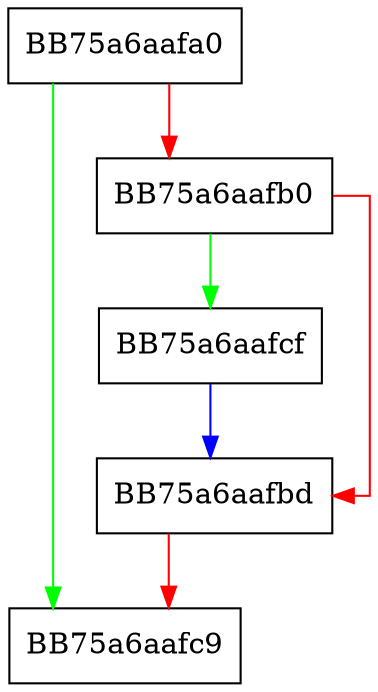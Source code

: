 digraph CloseFile {
  node [shape="box"];
  graph [splines=ortho];
  BB75a6aafa0 -> BB75a6aafc9 [color="green"];
  BB75a6aafa0 -> BB75a6aafb0 [color="red"];
  BB75a6aafb0 -> BB75a6aafcf [color="green"];
  BB75a6aafb0 -> BB75a6aafbd [color="red"];
  BB75a6aafbd -> BB75a6aafc9 [color="red"];
  BB75a6aafcf -> BB75a6aafbd [color="blue"];
}